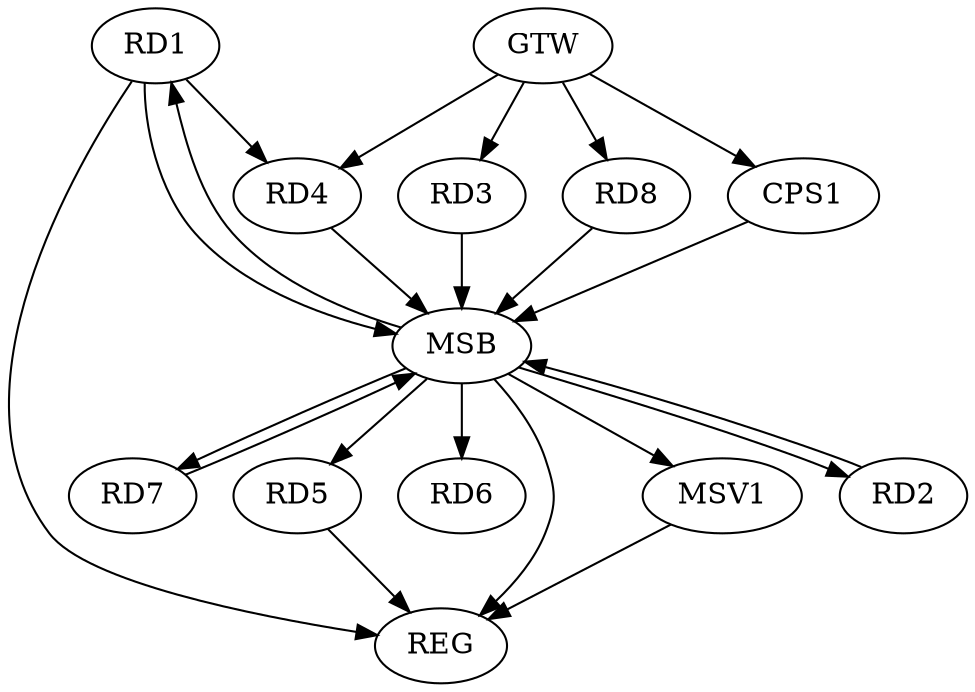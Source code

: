 strict digraph G {
  RD1 [ label="RD1" ];
  RD2 [ label="RD2" ];
  RD3 [ label="RD3" ];
  RD4 [ label="RD4" ];
  RD5 [ label="RD5" ];
  RD6 [ label="RD6" ];
  RD7 [ label="RD7" ];
  RD8 [ label="RD8" ];
  CPS1 [ label="CPS1" ];
  GTW [ label="GTW" ];
  REG [ label="REG" ];
  MSB [ label="MSB" ];
  MSV1 [ label="MSV1" ];
  GTW -> RD3;
  GTW -> RD4;
  GTW -> RD8;
  GTW -> CPS1;
  RD5 -> REG;
  RD1 -> MSB;
  MSB -> REG;
  RD2 -> MSB;
  MSB -> RD7;
  RD3 -> MSB;
  MSB -> RD6;
  RD4 -> MSB;
  MSB -> RD1;
  RD7 -> MSB;
  MSB -> RD2;
  RD8 -> MSB;
  CPS1 -> MSB;
  MSB -> RD5;
  RD1 -> REG;
  RD1 -> RD4;
  MSB -> MSV1;
  MSV1 -> REG;
}
